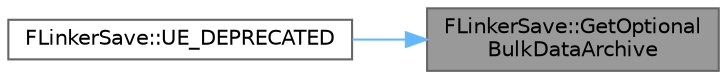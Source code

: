 digraph "FLinkerSave::GetOptionalBulkDataArchive"
{
 // INTERACTIVE_SVG=YES
 // LATEX_PDF_SIZE
  bgcolor="transparent";
  edge [fontname=Helvetica,fontsize=10,labelfontname=Helvetica,labelfontsize=10];
  node [fontname=Helvetica,fontsize=10,shape=box,height=0.2,width=0.4];
  rankdir="RL";
  Node1 [id="Node000001",label="FLinkerSave::GetOptional\lBulkDataArchive",height=0.2,width=0.4,color="gray40", fillcolor="grey60", style="filled", fontcolor="black",tooltip=" "];
  Node1 -> Node2 [id="edge1_Node000001_Node000002",dir="back",color="steelblue1",style="solid",tooltip=" "];
  Node2 [id="Node000002",label="FLinkerSave::UE_DEPRECATED",height=0.2,width=0.4,color="grey40", fillcolor="white", style="filled",URL="$d1/d6e/classFLinkerSave.html#aa2731611d27581b5fdabb19c88730b91",tooltip=" "];
}
